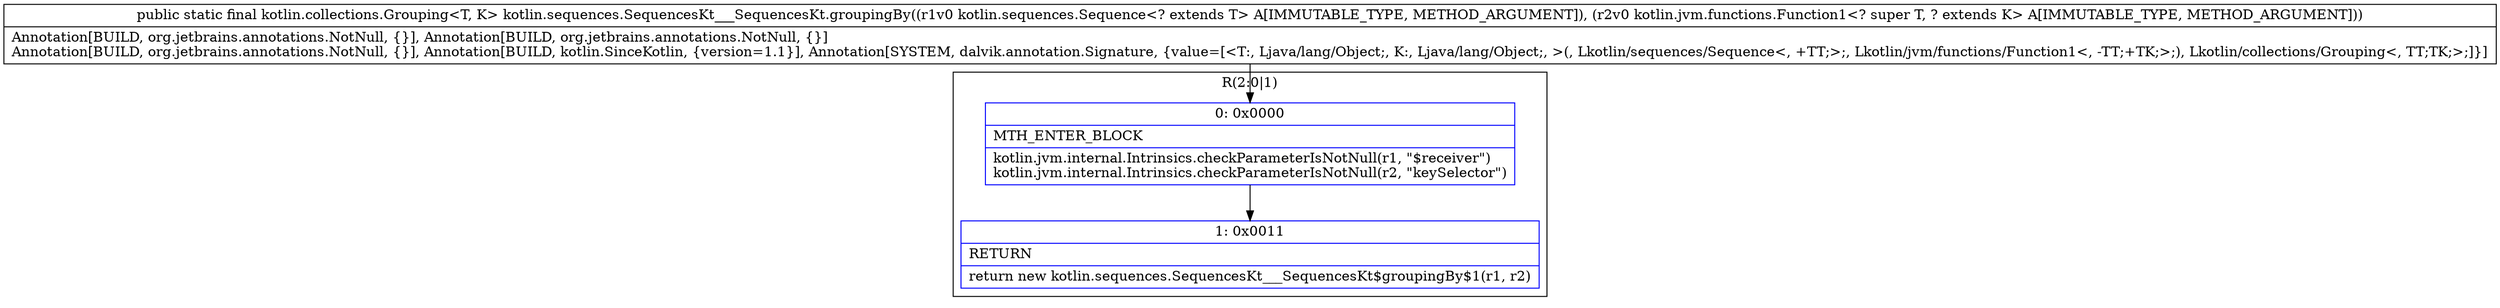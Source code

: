 digraph "CFG forkotlin.sequences.SequencesKt___SequencesKt.groupingBy(Lkotlin\/sequences\/Sequence;Lkotlin\/jvm\/functions\/Function1;)Lkotlin\/collections\/Grouping;" {
subgraph cluster_Region_531529706 {
label = "R(2:0|1)";
node [shape=record,color=blue];
Node_0 [shape=record,label="{0\:\ 0x0000|MTH_ENTER_BLOCK\l|kotlin.jvm.internal.Intrinsics.checkParameterIsNotNull(r1, \"$receiver\")\lkotlin.jvm.internal.Intrinsics.checkParameterIsNotNull(r2, \"keySelector\")\l}"];
Node_1 [shape=record,label="{1\:\ 0x0011|RETURN\l|return new kotlin.sequences.SequencesKt___SequencesKt$groupingBy$1(r1, r2)\l}"];
}
MethodNode[shape=record,label="{public static final kotlin.collections.Grouping\<T, K\> kotlin.sequences.SequencesKt___SequencesKt.groupingBy((r1v0 kotlin.sequences.Sequence\<? extends T\> A[IMMUTABLE_TYPE, METHOD_ARGUMENT]), (r2v0 kotlin.jvm.functions.Function1\<? super T, ? extends K\> A[IMMUTABLE_TYPE, METHOD_ARGUMENT]))  | Annotation[BUILD, org.jetbrains.annotations.NotNull, \{\}], Annotation[BUILD, org.jetbrains.annotations.NotNull, \{\}]\lAnnotation[BUILD, org.jetbrains.annotations.NotNull, \{\}], Annotation[BUILD, kotlin.SinceKotlin, \{version=1.1\}], Annotation[SYSTEM, dalvik.annotation.Signature, \{value=[\<T:, Ljava\/lang\/Object;, K:, Ljava\/lang\/Object;, \>(, Lkotlin\/sequences\/Sequence\<, +TT;\>;, Lkotlin\/jvm\/functions\/Function1\<, \-TT;+TK;\>;), Lkotlin\/collections\/Grouping\<, TT;TK;\>;]\}]\l}"];
MethodNode -> Node_0;
Node_0 -> Node_1;
}

